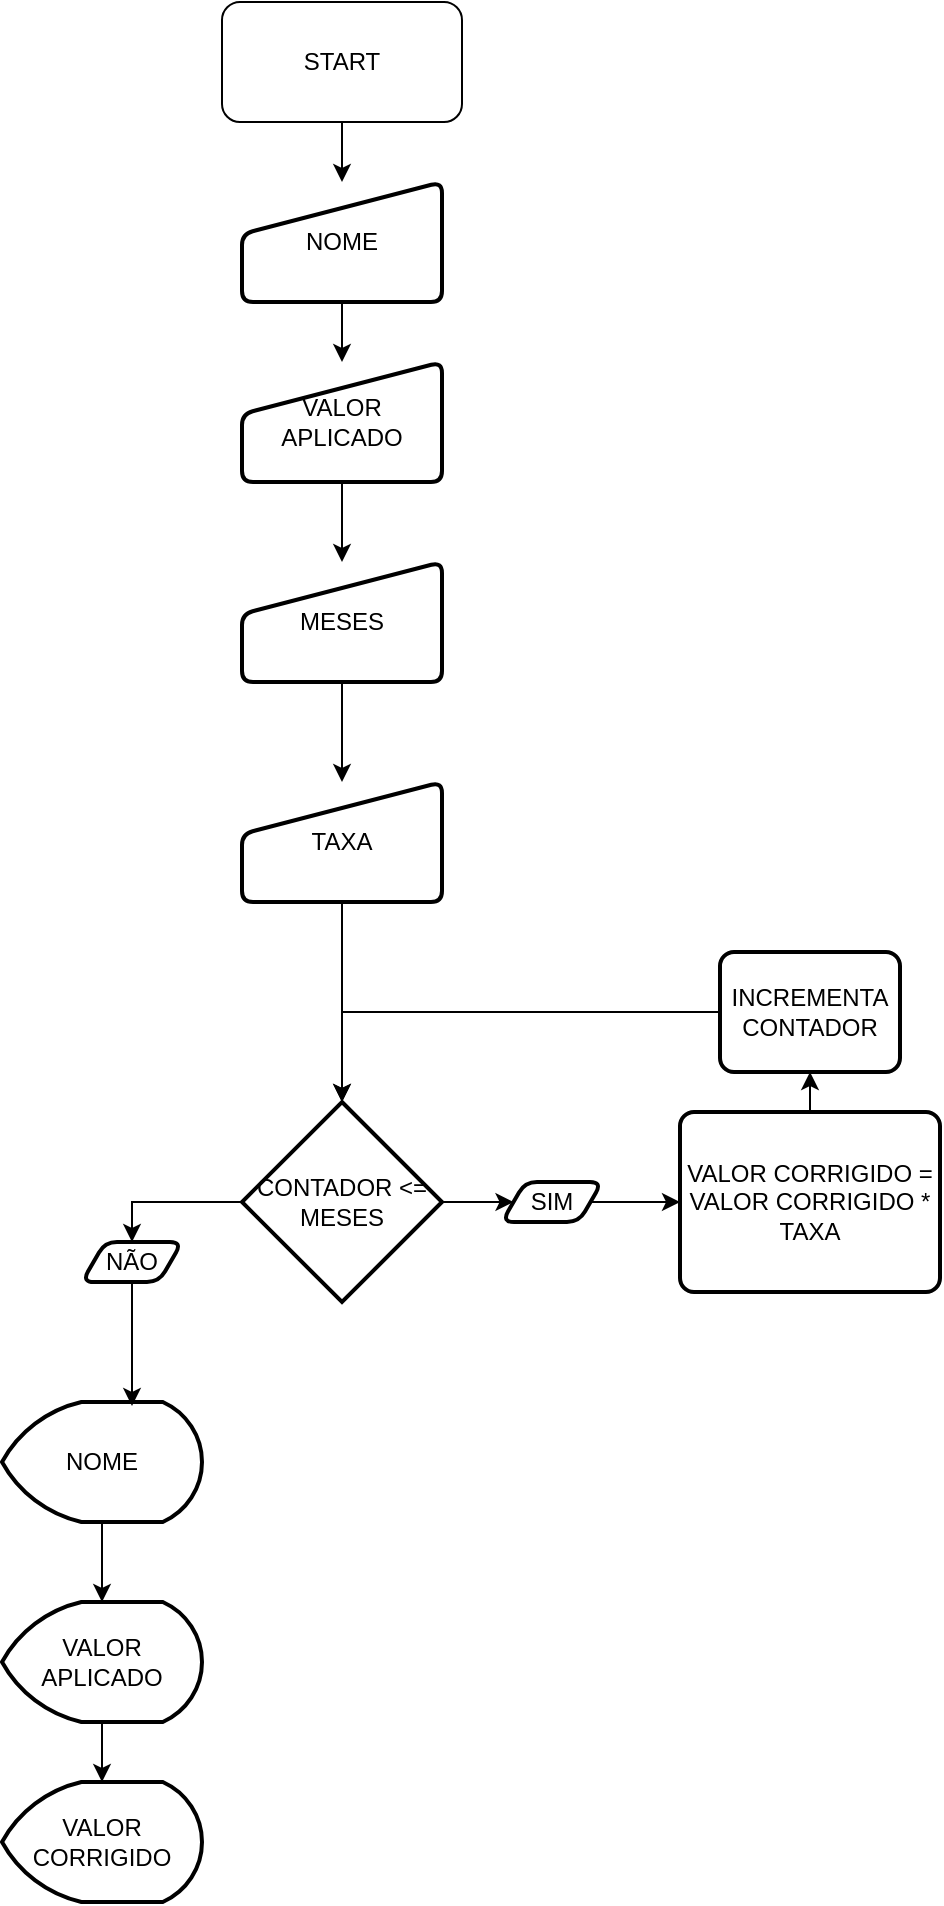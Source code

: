 <mxfile version="22.0.8" type="device">
  <diagram name="Page-1" id="6j4xBniCLMBM9qtiVP3c">
    <mxGraphModel dx="1386" dy="781" grid="1" gridSize="10" guides="1" tooltips="1" connect="1" arrows="1" fold="1" page="1" pageScale="1" pageWidth="827" pageHeight="1169" math="0" shadow="0">
      <root>
        <mxCell id="0" />
        <mxCell id="1" parent="0" />
        <mxCell id="OV4neHM5dVvTear54BN7-7" style="edgeStyle=orthogonalEdgeStyle;rounded=0;orthogonalLoop=1;jettySize=auto;html=1;entryX=0.5;entryY=0;entryDx=0;entryDy=0;" parent="1" source="OV4neHM5dVvTear54BN7-1" target="OV4neHM5dVvTear54BN7-2" edge="1">
          <mxGeometry relative="1" as="geometry" />
        </mxCell>
        <mxCell id="OV4neHM5dVvTear54BN7-1" value="START" style="rounded=1;whiteSpace=wrap;html=1;" parent="1" vertex="1">
          <mxGeometry x="160" y="50" width="120" height="60" as="geometry" />
        </mxCell>
        <mxCell id="OV4neHM5dVvTear54BN7-11" style="edgeStyle=orthogonalEdgeStyle;rounded=0;orthogonalLoop=1;jettySize=auto;html=1;entryX=0.5;entryY=0;entryDx=0;entryDy=0;" parent="1" source="OV4neHM5dVvTear54BN7-2" target="OV4neHM5dVvTear54BN7-3" edge="1">
          <mxGeometry relative="1" as="geometry" />
        </mxCell>
        <mxCell id="OV4neHM5dVvTear54BN7-2" value="NOME" style="html=1;strokeWidth=2;shape=manualInput;whiteSpace=wrap;rounded=1;size=26;arcSize=11;" parent="1" vertex="1">
          <mxGeometry x="170" y="140" width="100" height="60" as="geometry" />
        </mxCell>
        <mxCell id="OV4neHM5dVvTear54BN7-9" style="edgeStyle=orthogonalEdgeStyle;rounded=0;orthogonalLoop=1;jettySize=auto;html=1;" parent="1" source="OV4neHM5dVvTear54BN7-3" target="OV4neHM5dVvTear54BN7-4" edge="1">
          <mxGeometry relative="1" as="geometry" />
        </mxCell>
        <mxCell id="OV4neHM5dVvTear54BN7-3" value="VALOR APLICADO" style="html=1;strokeWidth=2;shape=manualInput;whiteSpace=wrap;rounded=1;size=26;arcSize=11;" parent="1" vertex="1">
          <mxGeometry x="170" y="230" width="100" height="60" as="geometry" />
        </mxCell>
        <mxCell id="OV4neHM5dVvTear54BN7-10" style="edgeStyle=orthogonalEdgeStyle;rounded=0;orthogonalLoop=1;jettySize=auto;html=1;" parent="1" source="OV4neHM5dVvTear54BN7-4" target="OV4neHM5dVvTear54BN7-5" edge="1">
          <mxGeometry relative="1" as="geometry" />
        </mxCell>
        <mxCell id="OV4neHM5dVvTear54BN7-4" value="MESES" style="html=1;strokeWidth=2;shape=manualInput;whiteSpace=wrap;rounded=1;size=26;arcSize=11;" parent="1" vertex="1">
          <mxGeometry x="170" y="330" width="100" height="60" as="geometry" />
        </mxCell>
        <mxCell id="OV4neHM5dVvTear54BN7-20" style="edgeStyle=orthogonalEdgeStyle;rounded=0;orthogonalLoop=1;jettySize=auto;html=1;" parent="1" source="OV4neHM5dVvTear54BN7-5" target="OV4neHM5dVvTear54BN7-12" edge="1">
          <mxGeometry relative="1" as="geometry" />
        </mxCell>
        <mxCell id="OV4neHM5dVvTear54BN7-5" value="TAXA" style="html=1;strokeWidth=2;shape=manualInput;whiteSpace=wrap;rounded=1;size=26;arcSize=11;" parent="1" vertex="1">
          <mxGeometry x="170" y="440" width="100" height="60" as="geometry" />
        </mxCell>
        <mxCell id="OV4neHM5dVvTear54BN7-24" style="edgeStyle=orthogonalEdgeStyle;rounded=0;orthogonalLoop=1;jettySize=auto;html=1;entryX=0;entryY=0.5;entryDx=0;entryDy=0;" parent="1" source="OV4neHM5dVvTear54BN7-12" target="OV4neHM5dVvTear54BN7-23" edge="1">
          <mxGeometry relative="1" as="geometry" />
        </mxCell>
        <mxCell id="OV4neHM5dVvTear54BN7-39" style="edgeStyle=orthogonalEdgeStyle;rounded=0;orthogonalLoop=1;jettySize=auto;html=1;entryX=0.5;entryY=0;entryDx=0;entryDy=0;" parent="1" source="OV4neHM5dVvTear54BN7-12" target="OV4neHM5dVvTear54BN7-27" edge="1">
          <mxGeometry relative="1" as="geometry" />
        </mxCell>
        <mxCell id="OV4neHM5dVvTear54BN7-12" value="CONTADOR &amp;lt;= MESES" style="strokeWidth=2;html=1;shape=mxgraph.flowchart.decision;whiteSpace=wrap;" parent="1" vertex="1">
          <mxGeometry x="170" y="600" width="100" height="100" as="geometry" />
        </mxCell>
        <mxCell id="OV4neHM5dVvTear54BN7-21" style="edgeStyle=orthogonalEdgeStyle;rounded=0;orthogonalLoop=1;jettySize=auto;html=1;" parent="1" source="OV4neHM5dVvTear54BN7-15" target="OV4neHM5dVvTear54BN7-12" edge="1">
          <mxGeometry relative="1" as="geometry" />
        </mxCell>
        <mxCell id="OV4neHM5dVvTear54BN7-15" value="INCREMENTA CONTADOR" style="rounded=1;whiteSpace=wrap;html=1;absoluteArcSize=1;arcSize=14;strokeWidth=2;" parent="1" vertex="1">
          <mxGeometry x="409" y="525" width="90" height="60" as="geometry" />
        </mxCell>
        <mxCell id="OV4neHM5dVvTear54BN7-18" style="edgeStyle=orthogonalEdgeStyle;rounded=0;orthogonalLoop=1;jettySize=auto;html=1;entryX=0.5;entryY=1;entryDx=0;entryDy=0;" parent="1" source="OV4neHM5dVvTear54BN7-16" target="OV4neHM5dVvTear54BN7-15" edge="1">
          <mxGeometry relative="1" as="geometry" />
        </mxCell>
        <mxCell id="OV4neHM5dVvTear54BN7-16" value="VALOR CORRIGIDO = VALOR CORRIGIDO * TAXA" style="rounded=1;whiteSpace=wrap;html=1;absoluteArcSize=1;arcSize=14;strokeWidth=2;" parent="1" vertex="1">
          <mxGeometry x="389" y="605" width="130" height="90" as="geometry" />
        </mxCell>
        <mxCell id="OV4neHM5dVvTear54BN7-25" style="edgeStyle=orthogonalEdgeStyle;rounded=0;orthogonalLoop=1;jettySize=auto;html=1;entryX=0;entryY=0.5;entryDx=0;entryDy=0;" parent="1" source="OV4neHM5dVvTear54BN7-23" target="OV4neHM5dVvTear54BN7-16" edge="1">
          <mxGeometry relative="1" as="geometry" />
        </mxCell>
        <mxCell id="OV4neHM5dVvTear54BN7-23" value="SIM" style="shape=parallelogram;html=1;strokeWidth=2;perimeter=parallelogramPerimeter;whiteSpace=wrap;rounded=1;arcSize=12;size=0.23;" parent="1" vertex="1">
          <mxGeometry x="300" y="640" width="50" height="20" as="geometry" />
        </mxCell>
        <mxCell id="OV4neHM5dVvTear54BN7-27" value="NÃO" style="shape=parallelogram;html=1;strokeWidth=2;perimeter=parallelogramPerimeter;whiteSpace=wrap;rounded=1;arcSize=12;size=0.23;" parent="1" vertex="1">
          <mxGeometry x="90" y="670" width="50" height="20" as="geometry" />
        </mxCell>
        <mxCell id="OV4neHM5dVvTear54BN7-28" value="NOME" style="strokeWidth=2;html=1;shape=mxgraph.flowchart.display;whiteSpace=wrap;" parent="1" vertex="1">
          <mxGeometry x="50" y="750" width="100" height="60" as="geometry" />
        </mxCell>
        <mxCell id="OV4neHM5dVvTear54BN7-29" value="VALOR APLICADO" style="strokeWidth=2;html=1;shape=mxgraph.flowchart.display;whiteSpace=wrap;" parent="1" vertex="1">
          <mxGeometry x="50" y="850" width="100" height="60" as="geometry" />
        </mxCell>
        <mxCell id="OV4neHM5dVvTear54BN7-30" value="VALOR CORRIGIDO" style="strokeWidth=2;html=1;shape=mxgraph.flowchart.display;whiteSpace=wrap;" parent="1" vertex="1">
          <mxGeometry x="50" y="940" width="100" height="60" as="geometry" />
        </mxCell>
        <mxCell id="Gp2wRGuJwyfIca-ioiqs-3" style="edgeStyle=orthogonalEdgeStyle;rounded=0;orthogonalLoop=1;jettySize=auto;html=1;entryX=0.65;entryY=0.033;entryDx=0;entryDy=0;entryPerimeter=0;" edge="1" parent="1" source="OV4neHM5dVvTear54BN7-27" target="OV4neHM5dVvTear54BN7-28">
          <mxGeometry relative="1" as="geometry" />
        </mxCell>
        <mxCell id="Gp2wRGuJwyfIca-ioiqs-4" style="edgeStyle=orthogonalEdgeStyle;rounded=0;orthogonalLoop=1;jettySize=auto;html=1;entryX=0.5;entryY=0;entryDx=0;entryDy=0;entryPerimeter=0;" edge="1" parent="1" source="OV4neHM5dVvTear54BN7-28" target="OV4neHM5dVvTear54BN7-29">
          <mxGeometry relative="1" as="geometry" />
        </mxCell>
        <mxCell id="Gp2wRGuJwyfIca-ioiqs-5" style="edgeStyle=orthogonalEdgeStyle;rounded=0;orthogonalLoop=1;jettySize=auto;html=1;entryX=0.5;entryY=0;entryDx=0;entryDy=0;entryPerimeter=0;" edge="1" parent="1" source="OV4neHM5dVvTear54BN7-29" target="OV4neHM5dVvTear54BN7-30">
          <mxGeometry relative="1" as="geometry" />
        </mxCell>
      </root>
    </mxGraphModel>
  </diagram>
</mxfile>
